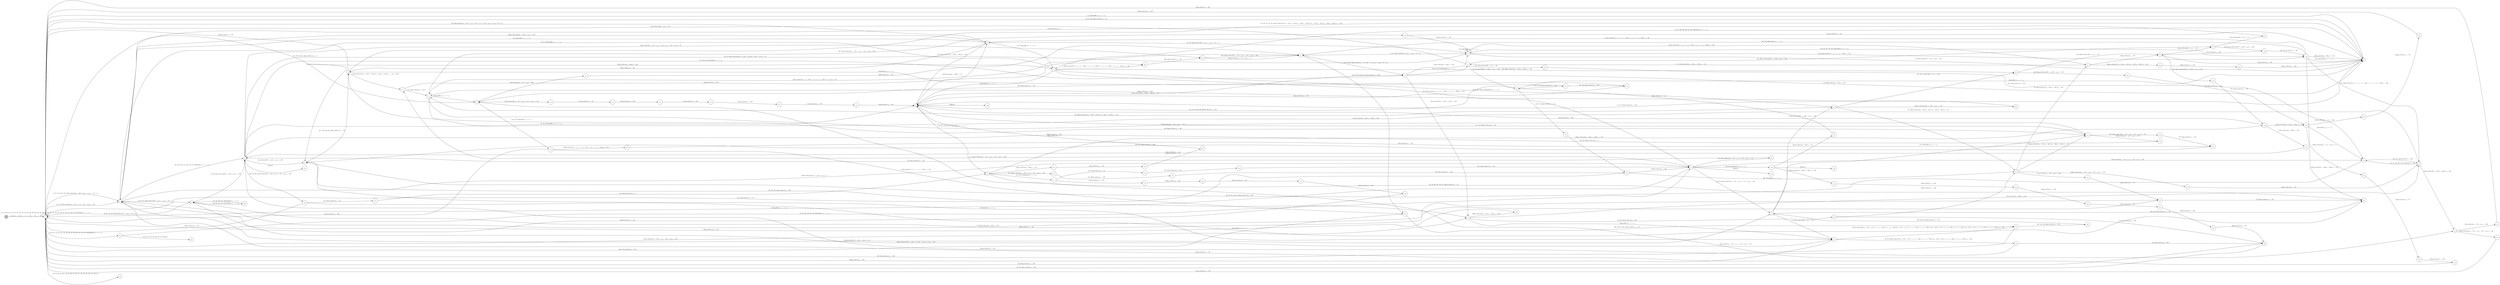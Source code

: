 digraph EFSM{
  graph [rankdir="LR", fontname="Latin Modern Math"];
  node [color="black", fillcolor="white", shape="circle", style="filled", fontname="Latin Modern Math"];
  edge [fontname="Latin Modern Math"];

  s0[fillcolor="gray", label=<s<sub>0</sub>>];
  s1[label=<s<sub>1</sub>>];
  s2[label=<s<sub>2</sub>>];
  s3[label=<s<sub>3</sub>>];
  s4[label=<s<sub>4</sub>>];
  s5[label=<s<sub>5</sub>>];
  s6[label=<s<sub>6</sub>>];
  s7[label=<s<sub>7</sub>>];
  s8[label=<s<sub>8</sub>>];
  s9[label=<s<sub>9</sub>>];
  s10[label=<s<sub>10</sub>>];
  s11[label=<s<sub>11</sub>>];
  s12[label=<s<sub>12</sub>>];
  s17[label=<s<sub>17</sub>>];
  s18[label=<s<sub>18</sub>>];
  s19[label=<s<sub>19</sub>>];
  s27[label=<s<sub>27</sub>>];
  s28[label=<s<sub>28</sub>>];
  s29[label=<s<sub>29</sub>>];
  s32[label=<s<sub>32</sub>>];
  s42[label=<s<sub>42</sub>>];
  s44[label=<s<sub>44</sub>>];
  s45[label=<s<sub>45</sub>>];
  s46[label=<s<sub>46</sub>>];
  s47[label=<s<sub>47</sub>>];
  s48[label=<s<sub>48</sub>>];
  s49[label=<s<sub>49</sub>>];
  s54[label=<s<sub>54</sub>>];
  s56[label=<s<sub>56</sub>>];
  s59[label=<s<sub>59</sub>>];
  s60[label=<s<sub>60</sub>>];
  s61[label=<s<sub>61</sub>>];
  s64[label=<s<sub>64</sub>>];
  s67[label=<s<sub>67</sub>>];
  s68[label=<s<sub>68</sub>>];
  s69[label=<s<sub>69</sub>>];
  s70[label=<s<sub>70</sub>>];
  s71[label=<s<sub>71</sub>>];
  s75[label=<s<sub>75</sub>>];
  s76[label=<s<sub>76</sub>>];
  s77[label=<s<sub>77</sub>>];
  s96[label=<s<sub>96</sub>>];
  s106[label=<s<sub>106</sub>>];
  s110[label=<s<sub>110</sub>>];
  s114[label=<s<sub>114</sub>>];
  s115[label=<s<sub>115</sub>>];
  s116[label=<s<sub>116</sub>>];
  s119[label=<s<sub>119</sub>>];
  s120[label=<s<sub>120</sub>>];
  s126[label=<s<sub>126</sub>>];
  s163[label=<s<sub>163</sub>>];
  s166[label=<s<sub>166</sub>>];
  s168[label=<s<sub>168</sub>>];
  s169[label=<s<sub>169</sub>>];
  s170[label=<s<sub>170</sub>>];
  s175[label=<s<sub>175</sub>>];
  s191[label=<s<sub>191</sub>>];
  s198[label=<s<sub>198</sub>>];
  s199[label=<s<sub>199</sub>>];
  s204[label=<s<sub>204</sub>>];
  s205[label=<s<sub>205</sub>>];
  s207[label=<s<sub>207</sub>>];
  s218[label=<s<sub>218</sub>>];
  s232[label=<s<sub>232</sub>>];
  s233[label=<s<sub>233</sub>>];
  s249[label=<s<sub>249</sub>>];
  s255[label=<s<sub>255</sub>>];
  s257[label=<s<sub>257</sub>>];
  s270[label=<s<sub>270</sub>>];
  s277[label=<s<sub>277</sub>>];
  s278[label=<s<sub>278</sub>>];
  s287[label=<s<sub>287</sub>>];
  s303[label=<s<sub>303</sub>>];
  s315[label=<s<sub>315</sub>>];
  s326[label=<s<sub>326</sub>>];
  s335[label=<s<sub>335</sub>>];
  s336[label=<s<sub>336</sub>>];
  s353[label=<s<sub>353</sub>>];
  s354[label=<s<sub>354</sub>>];
  s355[label=<s<sub>355</sub>>];
  s361[label=<s<sub>361</sub>>];
  s376[label=<s<sub>376</sub>>];
  s377[label=<s<sub>377</sub>>];
  s380[label=<s<sub>380</sub>>];
  s383[label=<s<sub>383</sub>>];
  s389[label=<s<sub>389</sub>>];
  s390[label=<s<sub>390</sub>>];
  s394[label=<s<sub>394</sub>>];
  s415[label=<s<sub>415</sub>>];
  s417[label=<s<sub>417</sub>>];
  s418[label=<s<sub>418</sub>>];
  s419[label=<s<sub>419</sub>>];
  s436[label=<s<sub>436</sub>>];
  s446[label=<s<sub>446</sub>>];
  s467[label=<s<sub>467</sub>>];
  s494[label=<s<sub>494</sub>>];
  s495[label=<s<sub>495</sub>>];
  s496[label=<s<sub>496</sub>>];
  s497[label=<s<sub>497</sub>>];
  s498[label=<s<sub>498</sub>>];
  s510[label=<s<sub>510</sub>>];
  s511[label=<s<sub>511</sub>>];
  s512[label=<s<sub>512</sub>>];
  s513[label=<s<sub>513</sub>>];
  s514[label=<s<sub>514</sub>>];
  s515[label=<s<sub>515</sub>>];
  s519[label=<s<sub>519</sub>>];
  s520[label=<s<sub>520</sub>>];
  s521[label=<s<sub>521</sub>>];
  s522[label=<s<sub>522</sub>>];
  s532[label=<s<sub>532</sub>>];
  s533[label=<s<sub>533</sub>>];
  s534[label=<s<sub>534</sub>>];

  s0->s1[label=<<i> [1]start:2/o<sub>1</sub> := 200, o<sub>2</sub> := 3, o<sub>3</sub> := 0&#91;r<sub>3</sub> := 150, r<sub>2</sub> := 250&#93;</i>>];
  s4->s5[label=<<i> [5]moveEast:0&#91;!(26 &gt; r<sub>3</sub>&or;26 &gt; r<sub>3</sub>)&#93;/o<sub>1</sub> := 200</i>>];
  s9->s10[label=<<i> [10, 125, 222]moveEast:0&#91;349 &gt; r<sub>2</sub>&#93;/o<sub>1</sub> := r<sub>2</sub>&#91;r<sub>2</sub> := 50 + r<sub>2</sub>&#93;</i>>];
  s10->s11[label=<<i> [11, 141, 223]moveEast:0&#91;r<sub>3</sub> &gt; 0&#93;/o<sub>1</sub> := r<sub>2</sub>&#91;r<sub>2</sub> := 50 + r<sub>2</sub>&#93;</i>>];
  s12->s7[label=<<i> [13, 330]moveEast:0&#91;r<sub>3</sub> &gt; -50&#93;/o<sub>1</sub> := 400</i>>];
  s7->s1[label=<<i> [14, 134]shieldHit:1/o<sub>1</sub> := -1 + i<sub>0</sub></i>>];
  s1->s17[label=<<i> [17]moveWest:0&#91;!(r<sub>3</sub> &gt; -252 + r<sub>2</sub>&or;r<sub>3</sub> &gt; -252 + r<sub>2</sub>)&#93;/o<sub>1</sub> := 350</i>>];
  s17->s18[label=<<i> [18]moveWest:0&#91;r<sub>2</sub> &gt; 348&#93;/o<sub>1</sub> := 300</i>>];
  s2->s27[label=<<i> [27, 268]moveEast:0&#91;r<sub>3</sub> &gt; -48&#93;/o<sub>1</sub> := 150</i>>];
  s27->s28[label=<<i> [28, 193]moveWest:0/o<sub>1</sub> := 100</i>>];
  s10->s7[label=<<i> [40, 85]moveEast:0&#91;!(r<sub>3</sub> &gt; 0&or;r<sub>3</sub> &gt; 0)&#93;/o<sub>1</sub> := 100</i>>];
  s42->s7[label=<<i> [43]shieldHit:1/o<sub>1</sub> := -1 + i<sub>0</sub></i>>];
  s44->s45[label=<<i> [45, 152]moveEast:0&#91;!(-1 &times; r<sub>2</sub> + r<sub>3</sub> &gt; -300&or;-1 &times; r<sub>2</sub> + r<sub>3</sub> &gt; -300)&#93;/o<sub>1</sub> := 150</i>>];
  s46->s47[label=<<i> [47, 422]moveEast:0&#91;298 &gt; r<sub>2</sub>&#93;/o<sub>1</sub> := 250</i>>];
  s48->s49[label=<<i> [49, 409]moveEast:0/o<sub>1</sub> := 350</i>>];
  s45->s56[label=<<i> [56, 243]moveWest:0&#91;r<sub>3</sub> &gt; -101 + r<sub>2</sub>, r<sub>3</sub> &gt; -101 + r<sub>2</sub>&#93;/o<sub>1</sub> := 150</i>>];
  s56->s4[label=<<i> [57, 244]moveWest:0/o<sub>1</sub> := 100</i>>];
  s59->s60[label=<<i> [60]moveEast:0&#91;r<sub>3</sub> &gt; -101 + r<sub>2</sub>, r<sub>3</sub> &gt; -101 + r<sub>2</sub>&#93;/o<sub>1</sub> := 150</i>>];
  s60->s61[label=<<i> [61]moveEast:0&#91;r<sub>3</sub> &gt; -101 + r<sub>2</sub>&#93;/o<sub>1</sub> := 200</i>>];
  s61->s1[label=<<i> [62]moveEast:0/o<sub>1</sub> := 250</i>>];
  s1->s9[label=<<i> [65, 124]moveEast:0&#91;r<sub>3</sub> &gt; -101 + r<sub>2</sub>, r<sub>3</sub> &gt; -101 + r<sub>2</sub>, r<sub>3</sub> &gt; -101 + r<sub>2</sub>&#93;/o<sub>1</sub> := r<sub>2</sub>&#91;r<sub>2</sub> := 50 + r<sub>2</sub>&#93;</i>>];
  s9->s44[label=<<i> [66, 311]shieldHit:1/o<sub>1</sub> := -1 + i<sub>0</sub></i>>];
  s67->s68[label=<<i> [68, 131]moveWest:0&#91;400 &gt; r<sub>2</sub>&#93;/o<sub>1</sub> := 200</i>>];
  s68->s69[label=<<i> [69, 132]moveWest:0&#91;400 &gt; r<sub>2</sub>&#93;/o<sub>1</sub> := 150</i>>];
  s69->s70[label=<<i> [70]moveWest:0&#91;349 &gt; r<sub>2</sub>&#93;/o<sub>1</sub> := 100</i>>];
  s70->s71[label=<<i> [71]moveWest:0&#91;349 &gt; r<sub>2</sub>&#93;/o<sub>1</sub> := 50</i>>];
  s71->s2[label=<<i> [72]moveWest:0/o<sub>1</sub> := 0</i>>];
  s67->s75[label=<<i> [75, 103]moveEast:0&#91;!(r<sub>2</sub> &gt; 325&or;r<sub>2</sub> &gt; 325), !(r<sub>2</sub> &gt; 325&or;r<sub>2</sub> &gt; 325)&#93;/o<sub>1</sub> := 50</i>>];
  s75->s76[label=<<i> [76, 104]moveEast:0&#91;!(r<sub>2</sub> &gt; 325&or;r<sub>2</sub> &gt; 325)&#93;/o<sub>1</sub> := 100</i>>];
  s76->s77[label=<<i> [77, 105]moveEast:0&#91;!(r<sub>2</sub> &gt; 325&or;r<sub>2</sub> &gt; 325)&#93;/o<sub>1</sub> := 150</i>>];
  s77->s1[label=<<i> [78]moveWest:0&#91;349 &gt; r<sub>2</sub>&#93;/o<sub>1</sub> := 100</i>>];
  s4->s10[label=<<i> [39, 84, 452]moveEast:0&#91;!(!(26 &gt; r<sub>3</sub>&or;26 &gt; r<sub>3</sub>)&or;!(26 &gt; r<sub>3</sub>&or;26 &gt; r<sub>3</sub>))&#93;/o<sub>1</sub> := 50</i>>];
  s9->s6[label=<<i> [88]moveWest:0/o<sub>1</sub> := 150</i>>];
  s6->s7[label=<<i> [7, 22, 89, 150, 177, 237, 481]moveWest:0&#91;!(!(!(r<sub>3</sub> &gt; 152&or;r<sub>3</sub> &gt; 152)&or;!(r<sub>3</sub> &gt; 250&or;r<sub>3</sub> &gt; 250))&or;!(!(r<sub>3</sub> &gt; 152&or;r<sub>3</sub> &gt; 152)&or;!(r<sub>3</sub> &gt; 250&or;r<sub>3</sub> &gt; 250)))&#93;/o<sub>1</sub> := 100</i>>];
  s7->s8[label=<<i> [8, 41, 86, 90]moveEast:0/o<sub>1</sub> := 150</i>>];
  s8->s9[label=<<i> [9, 87, 91]moveEast:0&#91;!(r<sub>2</sub> &gt; 298&or;r<sub>2</sub> &gt; 298)&#93;/o<sub>1</sub> := 200</i>>];
  s9->s2[label=<<i> [92, 358]alienHit:1/o<sub>1</sub> := 1 + i<sub>0</sub></i>>];
  s12->s17[label=<<i> [95]moveEast:0&#91;!(r<sub>3</sub> &gt; -50&or;r<sub>3</sub> &gt; -50)&#93;/o<sub>1</sub> := 250</i>>];
  s17->s96[label=<<i> [96, 189, 440]moveEast:0/o<sub>1</sub> := 300</i>>];
  s49->s1[label=<<i> [98, 500]moveWest:0/o<sub>1</sub> := 300</i>>];
  s2->s44[label=<<i> [73, 101, 129]shieldHit:1/o<sub>1</sub> := -1 + i<sub>0</sub></i>>];
  s77->s106[label=<<i> [106, 214]moveEast:0&#91;298 &gt; r<sub>2</sub>&#93;/o<sub>1</sub> := 200</i>>];
  s106->s19[label=<<i> [107, 215]moveEast:0/o<sub>1</sub> := 250</i>>];
  s18->s60[label=<<i> [109]moveEast:0&#91;!(r<sub>2</sub> &gt; 298&or;r<sub>2</sub> &gt; 298)&#93;/o<sub>1</sub> := 350</i>>];
  s60->s110[label=<<i> [110]moveEast:0&#91;!(r<sub>3</sub> &gt; -101 + r<sub>2</sub>&or;r<sub>3</sub> &gt; -101 + r<sub>2</sub>)&#93;/o<sub>1</sub> := 400</i>>];
  s110->s1[label=<<i> [111]moveWest:0/o<sub>1</sub> := 350</i>>];
  s45->s114[label=<<i> [114, 281]moveWest:0&#91;!(r<sub>3</sub> &gt; -101 + r<sub>2</sub>&or;r<sub>3</sub> &gt; -101 + r<sub>2</sub>)&#93;/o<sub>1</sub> := 300</i>>];
  s114->s115[label=<<i> [115, 475]moveWest:0/o<sub>1</sub> := 250</i>>];
  s115->s116[label=<<i> [116, 396]moveWest:0/o<sub>1</sub> := 200</i>>];
  s120->s1[label=<<i> [121, 159]moveEast:0/o<sub>1</sub> := 50</i>>];
  s10->s126[label=<<i> [126, 294]moveWest:0&#91;-1 &times; r<sub>2</sub> + -1 &times; r<sub>3</sub> &gt; -503&#93;/o<sub>1</sub> := 250</i>>];
  s126->s9[label=<<i> [127]moveWest:0&#91;-1 &times; r<sub>2</sub> + -1 &times; r<sub>3</sub> &gt; -503, -1 &times; r<sub>2</sub> + -1 &times; r<sub>3</sub> &gt; -503&#93;/o<sub>1</sub> := 200</i>>];
  s9->s2[label=<<i> [128]moveEast:0&#91;!(349 &gt; r<sub>2</sub>&or;349 &gt; r<sub>2</sub>)&#93;/o<sub>1</sub> := 250</i>>];
  s44->s67[label=<<i> [67, 74, 102, 130, 312, 393]alienHit:1/o<sub>1</sub> := 1 + i<sub>0</sub></i>>];
  s69->s7[label=<<i> [133]moveEast:0/o<sub>1</sub> := 200</i>>];
  s1->s2[label=<<i> [2, 34, 37, 82, 136, 447, 450]moveWest:0&#91;r<sub>3</sub> &gt; -252 + r<sub>2</sub>&#93;/o<sub>1</sub> := r<sub>3</sub>&#91;r<sub>3</sub> := -50 + r<sub>3</sub>&#93;</i>>];
  s3->s1[label=<<i> [36, 81, 138, 344, 449]moveWest:0/o<sub>1</sub> := r<sub>3</sub>&#91;r<sub>3</sub> := -50 + r<sub>3</sub>&#93;</i>>];
  s12->s10[label=<<i> [143]moveWest:0&#91;r<sub>2</sub> &gt; 298&#93;/o<sub>1</sub> := 350</i>>];
  s10->s10[label=<<i> [144, 200]shieldHit:1/o<sub>1</sub> := -1 + i<sub>0</sub></i>>];
  s126->s18[label=<<i> [146, 470]moveWest:0&#91;!(-1 &times; r<sub>2</sub> + -1 &times; r<sub>3</sub> &gt; -503&or;-1 &times; r<sub>2</sub> + -1 &times; r<sub>3</sub> &gt; -503)&#93;/o<sub>1</sub> := 300</i>>];
  s45->s46[label=<<i> [46, 153, 421]moveEast:0&#91;!(r<sub>3</sub> &gt; -101 + r<sub>2</sub>&or;r<sub>3</sub> &gt; -101 + r<sub>2</sub>)&#93;/o<sub>1</sub> := 200</i>>];
  s46->s116[label=<<i> [154, 375]alienHit:1/o<sub>1</sub> := 1 + i<sub>0</sub></i>>];
  s42->s119[label=<<i> [119, 157, 399]moveWest:0/o<sub>1</sub> := 50</i>>];
  s119->s120[label=<<i> [120, 158, 400]moveWest:0/o<sub>1</sub> := 0</i>>];
  s4->s163[label=<<i> [163]win:0</i>>];
  s77->s70[label=<<i> [165, 226]moveWest:0&#91;!(349 &gt; r<sub>2</sub>&or;349 &gt; r<sub>2</sub>)&#93;/o<sub>1</sub> := 350</i>>];
  s70->s166[label=<<i> [166, 227]moveWest:0&#91;!(349 &gt; r<sub>2</sub>&or;349 &gt; r<sub>2</sub>)&#93;/o<sub>1</sub> := 300</i>>];
  s166->s69[label=<<i> [167]moveWest:0/o<sub>1</sub> := 250</i>>];
  s69->s168[label=<<i> [168, 349]moveWest:0&#91;!(349 &gt; r<sub>2</sub>&or;349 &gt; r<sub>2</sub>)&#93;/o<sub>1</sub> := 200</i>>];
  s168->s169[label=<<i> [169, 350]moveWest:0/o<sub>1</sub> := 150</i>>];
  s169->s170[label=<<i> [170]moveWest:0&#91;r<sub>2</sub> &gt; 298&#93;/o<sub>1</sub> := 100</i>>];
  s170->s4[label=<<i> [171]moveWest:0/o<sub>1</sub> := 50</i>>];
  s4->s12[label=<<i> [94, 172, 212, 251]alienHit:1/o<sub>1</sub> := 1 + i<sub>0</sub></i>>];
  s77->s42[label=<<i> [174]moveEast:0&#91;!(298 &gt; r<sub>2</sub>&or;298 &gt; r<sub>2</sub>)&#93;/o<sub>1</sub> := 100</i>>];
  s175->s6[label=<<i> [176]alienHit:1/o<sub>1</sub> := 1 + i<sub>0</sub></i>>];
  s7->s1[label=<<i> [23, 178, 238, 482]moveWest:0/o<sub>1</sub> := 50</i>>];
  s45->s19[label=<<i> [184]moveEast:0&#91;r<sub>3</sub> &gt; -101 + r<sub>2</sub>, r<sub>3</sub> &gt; -101 + r<sub>2</sub>&#93;/o<sub>1</sub> := 250</i>>];
  s19->s18[label=<<i> [108, 185, 472]moveEast:0/o<sub>1</sub> := 300</i>>];
  s18->s19[label=<<i> [19, 147, 186, 305, 471]moveWest:0/o<sub>1</sub> := 250</i>>];
  s96->s75[label=<<i> [190]moveWest:0/o<sub>1</sub> := 250</i>>];
  s75->s191[label=<<i> [191]moveWest:0&#91;r<sub>3</sub> &gt; -101 + r<sub>2</sub>&#93;/o<sub>1</sub> := 200</i>>];
  s191->s27[label=<<i> [192]moveWest:0/o<sub>1</sub> := 150</i>>];
  s198->s199[label=<<i> [199]win:0</i>>];
  s126->s7[label=<<i> [202, 295]shieldHit:1/o<sub>1</sub> := -1 + i<sub>0</sub></i>>];
  s44->s204[label=<<i> [204]moveEast:0&#91;!(!(-1 &times; r<sub>2</sub> + r<sub>3</sub> &gt; -300&or;-1 &times; r<sub>2</sub> + r<sub>3</sub> &gt; -300)&or;!(-1 &times; r<sub>2</sub> + r<sub>3</sub> &gt; -300&or;-1 &times; r<sub>2</sub> + r<sub>3</sub> &gt; -300))&#93;/o<sub>1</sub> := 350</i>>];
  s204->s205[label=<<i> [205, 283]moveEast:0/o<sub>1</sub> := 400</i>>];
  s205->s11[label=<<i> [206, 284]moveWest:0&#91;!(r<sub>3</sub> &gt; -101 + r<sub>2</sub>&or;r<sub>3</sub> &gt; -101 + r<sub>2</sub>)&#93;/o<sub>1</sub> := 350</i>>];
  s207->s1[label=<<i> [208, 317]moveEast:0/o<sub>1</sub> := 350</i>>];
  s12->s77[label=<<i> [164, 173, 213, 225]alienHit:1/o<sub>1</sub> := 1 + i<sub>0</sub></i>>];
  s5->s47[label=<<i> [217]alienHit:1/o<sub>1</sub> := 1 + i<sub>0</sub></i>>];
  s47->s218[label=<<i> [218]moveEast:0&#91;!(!(!(r<sub>2</sub> &gt; 250 + r<sub>3</sub>&or;!(3 &times; r<sub>3</sub> + r<sub>2</sub> &gt; 450&or;3 &times; r<sub>3</sub> + r<sub>2</sub> &gt; 450))&or;!(r<sub>2</sub> &gt; 250 + r<sub>3</sub>&or;!(3 &times; r<sub>3</sub> + r<sub>2</sub> &gt; 450&or;3 &times; r<sub>3</sub> + r<sub>2</sub> &gt; 450)))&or;!(!(r<sub>2</sub> &gt; 250 + r<sub>3</sub>&or;!(3 &times; r<sub>3</sub> + r<sub>2</sub> &gt; 450&or;3 &times; r<sub>3</sub> + r<sub>2</sub> &gt; 450))&or;!(r<sub>2</sub> &gt; 250 + r<sub>3</sub>&or;!(3 &times; r<sub>3</sub> + r<sub>2</sub> &gt; 450&or;3 &times; r<sub>3</sub> + r<sub>2</sub> &gt; 450))))&#93;/o<sub>1</sub> := 250</i>>];
  s218->s1[label=<<i> [219, 261]moveEast:0/o<sub>1</sub> := 300</i>>];
  s11->s12[label=<<i> [12, 142, 224, 329]moveEast:0&#91;-1 &times; r<sub>3</sub> &gt; 696 + -3 &times; r<sub>2</sub>&#93;/o<sub>1</sub> := r<sub>2</sub>&#91;r<sub>2</sub> := 50 + r<sub>2</sub>&#93;</i>>];
  s166->s126[label=<<i> [228, 427]moveEast:0/o<sub>1</sub> := 350</i>>];
  s126->s7[label=<<i> [229]moveEast:0&#91;r<sub>2</sub> &gt; 298&#93;/o<sub>1</sub> := 400</i>>];
  s44->s68[label=<<i> [231, 332]moveWest:0&#91;!(r<sub>3</sub> &gt; 202&or;r<sub>3</sub> &gt; 202)&#93;/o<sub>1</sub> := 350</i>>];
  s68->s232[label=<<i> [232, 333]moveWest:0&#91;!(400 &gt; r<sub>2</sub>&or;400 &gt; r<sub>2</sub>)&#93;/o<sub>1</sub> := 300</i>>];
  s232->s233[label=<<i> [233, 334]moveWest:0/o<sub>1</sub> := 250</i>>];
  s233->s19[label=<<i> [234]alienHit:1/o<sub>1</sub> := 1 + i<sub>0</sub></i>>];
  s19->s5[label=<<i> [20, 148, 187, 216, 235, 306]moveWest:0/o<sub>1</sub> := 200</i>>];
  s4->s205[label=<<i> [245]moveWest:0&#91;r<sub>3</sub> &gt; -101 + r<sub>2</sub>, r<sub>3</sub> &gt; -101 + r<sub>2</sub>, r<sub>3</sub> &gt; -101 + r<sub>2</sub>&#93;/o<sub>1</sub> := 50</i>>];
  s205->s11[label=<<i> [246]moveWest:0&#91;r<sub>3</sub> &gt; -101 + r<sub>2</sub>&#93;/o<sub>1</sub> := 0</i>>];
  s11->s115[label=<<i> [247]moveEast:0&#91;!(-1 &times; r<sub>3</sub> &gt; 696 + -3 &times; r<sub>2</sub>&or;-1 &times; r<sub>3</sub> &gt; 696 + -3 &times; r<sub>2</sub>)&#93;/o<sub>1</sub> := 50</i>>];
  s115->s116[label=<<i> [248]moveEast:0&#91;r<sub>3</sub> &gt; -101 + r<sub>2</sub>&#93;/o<sub>1</sub> := 100</i>>];
  s116->s249[label=<<i> [249]moveEast:0&#91;r<sub>3</sub> &gt; -101 + r<sub>2</sub>&#93;/o<sub>1</sub> := 150</i>>];
  s249->s4[label=<<i> [250]moveEast:0/o<sub>1</sub> := 200</i>>];
  s12->s8[label=<<i> [252]moveWest:0&#91;!(r<sub>2</sub> &gt; 298&or;r<sub>2</sub> &gt; 298)&#93;/o<sub>1</sub> := 150</i>>];
  s255->s29[label=<<i> [256, 369]moveEast:0/o<sub>1</sub> := 250</i>>];
  s29->s257[label=<<i> [257]moveEast:0&#91;r<sub>3</sub> &gt; -101 + r<sub>2</sub>&#93;/o<sub>1</sub> := 300</i>>];
  s257->s11[label=<<i> [258]moveEast:0/o<sub>1</sub> := 350</i>>];
  s11->s207[label=<<i> [207, 259, 285, 429, 461, 504]moveWest:0/o<sub>1</sub> := 300</i>>];
  s1->s2[label=<<i> [26, 161, 267]moveEast:0&#91;!(r<sub>3</sub> &gt; -101 + r<sub>2</sub>&or;r<sub>3</sub> &gt; -101 + r<sub>2</sub>)&#93;/o<sub>1</sub> := 100</i>>];
  s27->s3[label=<<i> [269]moveEast:0/o<sub>1</sub> := 200</i>>];
  s3->s47[label=<<i> [272]moveEast:0&#91;!(!(26 &gt; r<sub>3</sub>&or;26 &gt; r<sub>3</sub>)&or;!(26 &gt; r<sub>3</sub>&or;26 &gt; r<sub>3</sub>))&#93;/o<sub>1</sub> := 250</i>>];
  s47->s48[label=<<i> [48, 273, 408]moveEast:0&#91;!(!(r<sub>2</sub> &gt; 250 + r<sub>3</sub>&or;!(3 &times; r<sub>3</sub> + r<sub>2</sub> &gt; 450&or;3 &times; r<sub>3</sub> + r<sub>2</sub> &gt; 450))&or;!(r<sub>2</sub> &gt; 250 + r<sub>3</sub>&or;!(3 &times; r<sub>3</sub> + r<sub>2</sub> &gt; 450&or;3 &times; r<sub>3</sub> + r<sub>2</sub> &gt; 450)))&#93;/o<sub>1</sub> := 300</i>>];
  s48->s4[label=<<i> [274]moveWest:0/o<sub>1</sub> := 250</i>>];
  s59->s277[label=<<i> [277, 299]moveEast:0&#91;!(r<sub>3</sub> &gt; -101 + r<sub>2</sub>&or;r<sub>3</sub> &gt; -101 + r<sub>2</sub>)&#93;/o<sub>1</sub> := 300</i>>];
  s277->s278[label=<<i> [278, 300]moveEast:0/o<sub>1</sub> := 350</i>>];
  s278->s120[label=<<i> [279, 301]moveEast:0/o<sub>1</sub> := 400</i>>];
  s120->s45[label=<<i> [280]moveWest:0/o<sub>1</sub> := 350</i>>];
  s114->s204[label=<<i> [282]moveEast:0/o<sub>1</sub> := 350</i>>];
  s218->s287[label=<<i> [287, 431, 463, 506]moveWest:0/o<sub>1</sub> := 200</i>>];
  s287->s46[label=<<i> [288, 432, 464, 507]moveWest:0/o<sub>1</sub> := 150</i>>];
  s46->s28[label=<<i> [289, 433, 508]moveWest:0/o<sub>1</sub> := 100</i>>];
  s44->s8[label=<<i> [297]shieldHit:1/o<sub>1</sub> := -1 + i<sub>0</sub></i>>];
  s120->s75[label=<<i> [302, 401]alienHit:1/o<sub>1</sub> := 1 + i<sub>0</sub></i>>];
  s75->s303[label=<<i> [303]moveWest:0&#91;!(r<sub>3</sub> &gt; -101 + r<sub>2</sub>&or;r<sub>3</sub> &gt; -101 + r<sub>2</sub>)&#93;/o<sub>1</sub> := 350</i>>];
  s303->s18[label=<<i> [304]moveWest:0/o<sub>1</sub> := 300</i>>];
  s5->s6[label=<<i> [6, 21, 149, 236, 307, 480]moveWest:0/o<sub>1</sub> := 150</i>>];
  s6->s1[label=<<i> [308]moveEast:0/o<sub>1</sub> := 200</i>>];
  s54->s64[label=<<i> [64, 80, 123, 140, 210, 293, 310, 319, 346]lose:0</i>>];
  s67->s115[label=<<i> [313, 466]moveEast:0&#91;!(!(r<sub>2</sub> &gt; 325&or;r<sub>2</sub> &gt; 325)&or;!(r<sub>2</sub> &gt; 325&or;r<sub>2</sub> &gt; 325))&#93;/o<sub>1</sub> := 250</i>>];
  s115->s29[label=<<i> [314]shieldHit:1/o<sub>1</sub> := -1 + i<sub>0</sub></i>>];
  s29->s315[label=<<i> [315, 370, 435]alienHit:1/o<sub>1</sub> := 1 + i<sub>0</sub></i>>];
  s315->s207[label=<<i> [316]moveEast:0&#91;-1 &times; r<sub>2</sub> + -1 &times; r<sub>3</sub> &gt; -503&#93;/o<sub>1</sub> := 300</i>>];
  s4->s8[label=<<i> [58, 275, 325]shieldHit:1/o<sub>1</sub> := -1 + i<sub>0</sub></i>>];
  s8->s326[label=<<i> [326]lose:0</i>>];
  s233->s335[label=<<i> [335]moveWest:0&#91;r<sub>3</sub> &gt; 1&#93;/o<sub>1</sub> := 200</i>>];
  s335->s336[label=<<i> [336]moveWest:0/o<sub>1</sub> := 150</i>>];
  s336->s1[label=<<i> [337]moveWest:0/o<sub>1</sub> := 100</i>>];
  s3->s270[label=<<i> [270, 320, 322, 340, 342]shieldHit:1/o<sub>1</sub> := -1 + i<sub>0</sub></i>>];
  s270->s3[label=<<i> [271, 321, 323, 341, 343]alienHit:1/o<sub>1</sub> := 1 + i<sub>0</sub></i>>];
  s10->s76[label=<<i> [347]moveWest:0&#91;!(-1 &times; r<sub>2</sub> + -1 &times; r<sub>3</sub> &gt; -503&or;-1 &times; r<sub>2</sub> + -1 &times; r<sub>3</sub> &gt; -503)&#93;/o<sub>1</sub> := 300</i>>];
  s76->s69[label=<<i> [348]moveWest:0/o<sub>1</sub> := 250</i>>];
  s169->s8[label=<<i> [351]moveEast:0/o<sub>1</sub> := 200</i>>];
  s8->s59[label=<<i> [59, 276, 298, 352, 517, 529]alienHit:1/o<sub>1</sub> := 1 + i<sub>0</sub></i>>];
  s59->s353[label=<<i> [353]moveWest:0&#91;r<sub>2</sub> &gt; 298&#93;/o<sub>1</sub> := 150</i>>];
  s353->s354[label=<<i> [354]moveWest:0/o<sub>1</sub> := 100</i>>];
  s354->s355[label=<<i> [355]moveWest:0/o<sub>1</sub> := 50</i>>];
  s355->s8[label=<<i> [356]moveWest:0/o<sub>1</sub> := 0</i>>];
  s8->s9[label=<<i> [357]moveEast:0&#91;r<sub>2</sub> &gt; 298&#93;/o<sub>1</sub> := 50</i>>];
  s2->s45[label=<<i> [359]moveWest:0&#91;!(101 &gt; r<sub>3</sub>&or;101 &gt; r<sub>3</sub>)&#93;/o<sub>1</sub> := 0</i>>];
  s198->s361[label=<<i> [361]moveEast:0&#91;r<sub>2</sub> &gt; 298&#93;/o<sub>1</sub> := 50</i>>];
  s361->s42[label=<<i> [362]moveEast:0/o<sub>1</sub> := 100</i>>];
  s255->s8[label=<<i> [365]moveWest:0/o<sub>1</sub> := 150</i>>];
  s8->s42[label=<<i> [42, 118, 156, 253, 366, 398]moveWest:0/o<sub>1</sub> := 100</i>>];
  s42->s175[label=<<i> [175, 254, 363, 367]moveEast:0/o<sub>1</sub> := 150</i>>];
  s175->s255[label=<<i> [255, 364, 368]moveEast:0/o<sub>1</sub> := 200</i>>];
  s315->s1[label=<<i> [371]moveWest:0/o<sub>1</sub> := 200</i>>];
  s2->s46[label=<<i> [374]moveEast:0&#91;!(r<sub>3</sub> &gt; -48&or;r<sub>3</sub> &gt; -48)&#93;/o<sub>1</sub> := 50</i>>];
  s116->s376[label=<<i> [376, 403]moveEast:0&#91;!(r<sub>3</sub> &gt; -101 + r<sub>2</sub>&or;r<sub>3</sub> &gt; -101 + r<sub>2</sub>)&#93;/o<sub>1</sub> := 100</i>>];
  s376->s377[label=<<i> [377, 404]moveEast:0/o<sub>1</sub> := 150</i>>];
  s17->s380[label=<<i> [380]moveWest:0&#91;!(r<sub>2</sub> &gt; 348&or;r<sub>2</sub> &gt; 348)&#93;/o<sub>1</sub> := 200</i>>];
  s380->s2[label=<<i> [381]moveWest:0/o<sub>1</sub> := 150</i>>];
  s2->s4[label=<<i> [38, 83, 93, 162, 211, 382, 413, 451, 536]alienHit:1/o<sub>1</sub> := 1 + i<sub>0</sub></i>>];
  s383->s28[label=<<i> [384]alienHit:1/o<sub>1</sub> := 1 + i<sub>0</sub></i>>];
  s28->s29[label=<<i> [29, 194, 290, 385, 434, 455, 509]moveWest:0/o<sub>1</sub> := 50</i>>];
  s29->s1[label=<<i> [30, 195, 291, 386, 456]moveWest:0/o<sub>1</sub> := 0</i>>];
  s76->s389[label=<<i> [389]moveEast:0&#91;!(!(r<sub>2</sub> &gt; 325&or;r<sub>2</sub> &gt; 325)&or;!(r<sub>2</sub> &gt; 325&or;r<sub>2</sub> &gt; 325))&#93;/o<sub>1</sub> := 350</i>>];
  s389->s390[label=<<i> [390]moveEast:0/o<sub>1</sub> := 400</i>>];
  s390->s7[label=<<i> [391]moveWest:0/o<sub>1</sub> := 350</i>>];
  s7->s44[label=<<i> [44, 151, 203, 230, 296, 331, 392, 478]alienHit:1/o<sub>1</sub> := 1 + i<sub>0</sub></i>>];
  s67->s394[label=<<i> [394]moveWest:0&#91;!(400 &gt; r<sub>2</sub>&or;400 &gt; r<sub>2</sub>)&#93;/o<sub>1</sub> := 300</i>>];
  s394->s115[label=<<i> [395]moveWest:0/o<sub>1</sub> := 250</i>>];
  s116->s8[label=<<i> [117, 155, 397]moveWest:0/o<sub>1</sub> := 150</i>>];
  s75->s116[label=<<i> [402]moveEast:0&#91;!(!(r<sub>2</sub> &gt; 325&or;r<sub>2</sub> &gt; 325)&or;!(r<sub>2</sub> &gt; 325&or;r<sub>2</sub> &gt; 325))&#93;/o<sub>1</sub> := 50</i>>];
  s377->s5[label=<<i> [378, 405, 438]moveEast:0/o<sub>1</sub> := 200</i>>];
  s5->s17[label=<<i> [188, 379, 406, 439]moveEast:0/o<sub>1</sub> := 250</i>>];
  s17->s47[label=<<i> [407]alienHit:1/o<sub>1</sub> := 1 + i<sub>0</sub></i>>];
  s49->s1[label=<<i> [50, 410, 442]moveEast:0/o<sub>1</sub> := 400</i>>];
  s383->s415[label=<<i> [415, 487]moveWest:0/o<sub>1</sub> := 50</i>>];
  s415->s59[label=<<i> [416, 488]moveWest:0/o<sub>1</sub> := 0</i>>];
  s417->s418[label=<<i> [418, 490]moveEast:0/o<sub>1</sub> := 50</i>>];
  s418->s419[label=<<i> [419, 491]moveEast:0/o<sub>1</sub> := 100</i>>];
  s419->s45[label=<<i> [420, 492]moveEast:0/o<sub>1</sub> := 150</i>>];
  s47->s1[label=<<i> [423]moveWest:0/o<sub>1</sub> := 200</i>>];
  s315->s436[label=<<i> [436]moveEast:0&#91;!(-1 &times; r<sub>2</sub> + -1 &times; r<sub>3</sub> &gt; -503&or;-1 &times; r<sub>2</sub> + -1 &times; r<sub>3</sub> &gt; -503)&#93;/o<sub>1</sub> := 100</i>>];
  s436->s377[label=<<i> [437]moveEast:0/o<sub>1</sub> := 150</i>>];
  s96->s49[label=<<i> [97, 441]moveEast:0/o<sub>1</sub> := 350</i>>];
  s1->s54[label=<<i> [54, 63, 79, 112, 122, 139, 182, 196, 209, 241, 292, 309, 318, 345, 444, 524]shieldHit:1/o<sub>1</sub> := -1 + i<sub>0</sub></i>>];
  s54->s45[label=<<i> [55, 113, 183, 197, 242, 445, 525]alienHit:1/o<sub>1</sub> := 1 + i<sub>0</sub></i>>];
  s45->s446[label=<<i> [446]win:0</i>>];
  s2->s3[label=<<i> [3, 35, 137, 448]moveWest:0&#91;101 &gt; r<sub>3</sub>&#93;/o<sub>1</sub> := r<sub>3</sub>&#91;r<sub>3</sub> := -50 + r<sub>3</sub>&#93;</i>>];
  s126->s28[label=<<i> [454]moveEast:0&#91;!(r<sub>2</sub> &gt; 298&or;r<sub>2</sub> &gt; 298)&#93;/o<sub>1</sub> := 100</i>>];
  s10->s126[label=<<i> [145, 201, 327, 453, 459, 469]alienHit:1/o<sub>1</sub> := 1 + i<sub>0</sub></i>>];
  s126->s11[label=<<i> [328, 428, 460]alienHit:1/o<sub>1</sub> := 1 + i<sub>0</sub></i>>];
  s46->s67[label=<<i> [465]moveEast:0&#91;!(298 &gt; r<sub>2</sub>&or;298 &gt; r<sub>2</sub>)&#93;/o<sub>1</sub> := 200</i>>];
  s115->s467[label=<<i> [467, 476]moveEast:0&#91;!(r<sub>3</sub> &gt; -101 + r<sub>2</sub>&or;r<sub>3</sub> &gt; -101 + r<sub>2</sub>)&#93;/o<sub>1</sub> := 300</i>>];
  s467->s10[label=<<i> [468]moveEast:0/o<sub>1</sub> := 350</i>>];
  s18->s6[label=<<i> [473]moveEast:0&#91;r<sub>2</sub> &gt; 298&#93;/o<sub>1</sub> := 350&#91;r<sub>3</sub> := 300&#93;</i>>];
  s6->s114[label=<<i> [474]moveWest:0&#91;!(!(r<sub>3</sub> &gt; 152&or;r<sub>3</sub> &gt; 152)&or;!(r<sub>3</sub> &gt; 250&or;r<sub>3</sub> &gt; 250))&#93;/o<sub>1</sub> := r<sub>3</sub>&#91;r<sub>3</sub> := 250&#93;</i>>];
  s467->s7[label=<<i> [477]moveWest:0/o<sub>1</sub> := 250</i>>];
  s44->s5[label=<<i> [479]moveWest:0&#91;r<sub>3</sub> &gt; 202&#93;/o<sub>1</sub> := 200</i>>];
  s3->s4[label=<<i> [4, 324, 485]moveEast:0&#91;!(26 &gt; r<sub>3</sub>&or;26 &gt; r<sub>3</sub>)&#93;/o<sub>1</sub> := 150</i>>];
  s4->s383[label=<<i> [383, 414, 486, 537]moveWest:0&#91;!(r<sub>3</sub> &gt; -101 + r<sub>2</sub>&or;r<sub>3</sub> &gt; -101 + r<sub>2</sub>)&#93;/o<sub>1</sub> := 100</i>>];
  s59->s417[label=<<i> [417, 489, 518]alienHit:1/o<sub>1</sub> := 1 + i<sub>0</sub></i>>];
  s45->s198[label=<<i> [198, 360, 493]alienHit:1/o<sub>1</sub> := 1 + i<sub>0</sub></i>>];
  s198->s494[label=<<i> [494]moveEast:0&#91;!(r<sub>2</sub> &gt; 298&or;r<sub>2</sub> &gt; 298)&#93;/o<sub>1</sub> := 200</i>>];
  s494->s495[label=<<i> [495]moveEast:0/o<sub>1</sub> := 250</i>>];
  s495->s496[label=<<i> [496]moveEast:0/o<sub>1</sub> := 300</i>>];
  s496->s497[label=<<i> [497]moveEast:0/o<sub>1</sub> := 350</i>>];
  s497->s498[label=<<i> [498]moveEast:0/o<sub>1</sub> := 400</i>>];
  s498->s49[label=<<i> [499]moveWest:0/o<sub>1</sub> := 350</i>>];
  s207->s218[label=<<i> [260, 286, 430, 462, 505]moveWest:0/o<sub>1</sub> := 250</i>>];
  s29->s510[label=<<i> [510]moveEast:0&#91;!(r<sub>3</sub> &gt; -101 + r<sub>2</sub>&or;r<sub>3</sub> &gt; -101 + r<sub>2</sub>)&#93;/o<sub>1</sub> := 100</i>>];
  s510->s511[label=<<i> [511]moveEast:0/o<sub>1</sub> := 150</i>>];
  s511->s512[label=<<i> [512]moveEast:0/o<sub>1</sub> := 200</i>>];
  s512->s513[label=<<i> [513]moveEast:0/o<sub>1</sub> := 250</i>>];
  s513->s514[label=<<i> [514]moveEast:0/o<sub>1</sub> := 300</i>>];
  s514->s515[label=<<i> [515]moveEast:0/o<sub>1</sub> := 350</i>>];
  s515->s8[label=<<i> [516]moveEast:0/o<sub>1</sub> := 400</i>>];
  s417->s519[label=<<i> [519]moveWest:0/o<sub>1</sub> := 350</i>>];
  s519->s520[label=<<i> [520]moveWest:0/o<sub>1</sub> := 300</i>>];
  s520->s521[label=<<i> [521]moveWest:0/o<sub>1</sub> := 250</i>>];
  s521->s522[label=<<i> [522]moveWest:0/o<sub>1</sub> := 200</i>>];
  s522->s1[label=<<i> [523]moveWest:0/o<sub>1</sub> := 150</i>>];
  s45->s1[label=<<i> [526]shieldHit:1/o<sub>1</sub> := -1 + i<sub>0</sub></i>>];
  s1->s1[label=<<i> [15, 16, 24, 25, 31, 33, 51, 52, 99, 135, 160, 179, 181, 220, 239, 262, 263, 264, 266, 338, 372, 387, 411, 424, 425, 443, 457, 483, 501, 502, 527, 539]alienHit:1/o<sub>1</sub> := 1 + i<sub>0</sub></i>>];
  s1->s32[label=<<i> [32, 53, 100, 180, 221, 240, 265, 339, 373, 388, 412, 426, 458, 484, 503, 528, 540]win:0</i>>];
  s59->s169[label=<<i> [530]moveWest:0&#91;!(r<sub>2</sub> &gt; 298&or;r<sub>2</sub> &gt; 298)&#93;/o<sub>1</sub> := 100</i>>];
  s169->s233[label=<<i> [531]moveWest:0&#91;!(r<sub>2</sub> &gt; 298&or;r<sub>2</sub> &gt; 298)&#93;/o<sub>1</sub> := 50</i>>];
  s233->s532[label=<<i> [532]moveWest:0&#91;!(r<sub>3</sub> &gt; 1&or;r<sub>3</sub> &gt; 1)&#93;/o<sub>1</sub> := 0</i>>];
  s532->s533[label=<<i> [533]moveEast:0/o<sub>1</sub> := 50</i>>];
  s533->s534[label=<<i> [534]moveEast:0/o<sub>1</sub> := 100</i>>];
  s534->s2[label=<<i> [535]moveEast:0/o<sub>1</sub> := 150</i>>];
  s383->s1[label=<<i> [538]moveEast:0/o<sub>1</sub> := 150</i>>];
}